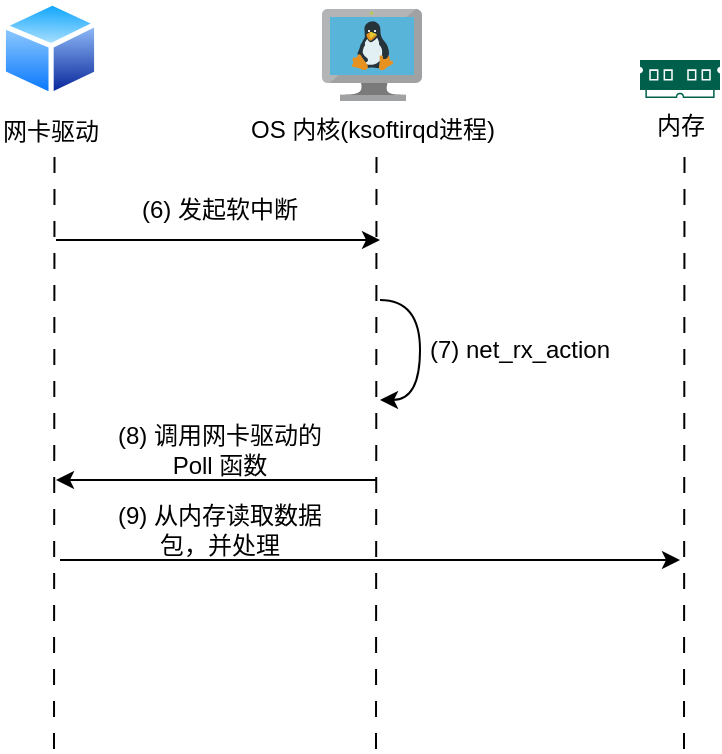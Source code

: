 <mxfile version="28.2.3">
  <diagram name="第 1 页" id="maNNkG_r6z7QPwU_y16h">
    <mxGraphModel dx="136" dy="356" grid="1" gridSize="10" guides="1" tooltips="1" connect="1" arrows="1" fold="1" page="1" pageScale="1" pageWidth="827" pageHeight="1169" math="0" shadow="0">
      <root>
        <mxCell id="0" />
        <mxCell id="1" parent="0" />
        <mxCell id="jV5T9jbEFJ-V-oeCtexK-3" value="OS 内核(ksoftirqd进程)" style="image;sketch=0;aspect=fixed;html=1;points=[];align=center;fontSize=12;image=img/lib/mscae/VM_Linux.svg;" vertex="1" parent="1">
          <mxGeometry x="1191" y="154.5" width="50" height="46" as="geometry" />
        </mxCell>
        <mxCell id="jV5T9jbEFJ-V-oeCtexK-4" value="内存" style="sketch=0;pointerEvents=1;shadow=0;dashed=0;html=1;strokeColor=none;fillColor=#005F4B;labelPosition=center;verticalLabelPosition=bottom;verticalAlign=top;align=center;outlineConnect=0;shape=mxgraph.veeam2.ram;" vertex="1" parent="1">
          <mxGeometry x="1350" y="180" width="40" height="19" as="geometry" />
        </mxCell>
        <mxCell id="jV5T9jbEFJ-V-oeCtexK-11" value="" style="endArrow=none;html=1;rounded=0;dashed=1;dashPattern=8 8;" edge="1" parent="1">
          <mxGeometry width="50" height="50" relative="1" as="geometry">
            <mxPoint x="1372" y="524.5" as="sourcePoint" />
            <mxPoint x="1372.256" y="224.5" as="targetPoint" />
          </mxGeometry>
        </mxCell>
        <mxCell id="jV5T9jbEFJ-V-oeCtexK-14" value="" style="endArrow=none;html=1;rounded=0;dashed=1;dashPattern=8 8;" edge="1" parent="1">
          <mxGeometry width="50" height="50" relative="1" as="geometry">
            <mxPoint x="1218" y="524.5" as="sourcePoint" />
            <mxPoint x="1218.256" y="224.5" as="targetPoint" />
          </mxGeometry>
        </mxCell>
        <mxCell id="jV5T9jbEFJ-V-oeCtexK-19" value="网卡驱动" style="image;aspect=fixed;perimeter=ellipsePerimeter;html=1;align=center;shadow=0;dashed=0;spacingTop=3;image=img/lib/active_directory/generic_node.svg;" vertex="1" parent="1">
          <mxGeometry x="1030" y="150" width="50" height="49" as="geometry" />
        </mxCell>
        <mxCell id="jV5T9jbEFJ-V-oeCtexK-20" value="" style="endArrow=none;html=1;rounded=0;dashed=1;dashPattern=8 8;" edge="1" parent="1">
          <mxGeometry width="50" height="50" relative="1" as="geometry">
            <mxPoint x="1057" y="524.5" as="sourcePoint" />
            <mxPoint x="1057.256" y="224.5" as="targetPoint" />
          </mxGeometry>
        </mxCell>
        <mxCell id="jV5T9jbEFJ-V-oeCtexK-23" value="" style="endArrow=classic;html=1;rounded=0;" edge="1" parent="1">
          <mxGeometry width="50" height="50" relative="1" as="geometry">
            <mxPoint x="1058" y="270" as="sourcePoint" />
            <mxPoint x="1220" y="270" as="targetPoint" />
          </mxGeometry>
        </mxCell>
        <mxCell id="jV5T9jbEFJ-V-oeCtexK-24" value="(6) 发起软中断" style="text;strokeColor=none;align=center;fillColor=none;html=1;verticalAlign=middle;whiteSpace=wrap;rounded=0;" vertex="1" parent="1">
          <mxGeometry x="1080" y="240" width="120" height="30" as="geometry" />
        </mxCell>
        <mxCell id="jV5T9jbEFJ-V-oeCtexK-25" value="" style="endArrow=classic;html=1;rounded=0;edgeStyle=orthogonalEdgeStyle;curved=1;" edge="1" parent="1">
          <mxGeometry width="50" height="50" relative="1" as="geometry">
            <mxPoint x="1220" y="300" as="sourcePoint" />
            <mxPoint x="1220" y="350" as="targetPoint" />
            <Array as="points">
              <mxPoint x="1240" y="300" />
              <mxPoint x="1240" y="350" />
            </Array>
          </mxGeometry>
        </mxCell>
        <mxCell id="jV5T9jbEFJ-V-oeCtexK-26" value="(7) net_rx_action" style="text;strokeColor=none;align=center;fillColor=none;html=1;verticalAlign=middle;whiteSpace=wrap;rounded=0;" vertex="1" parent="1">
          <mxGeometry x="1230" y="310" width="120" height="30" as="geometry" />
        </mxCell>
        <mxCell id="jV5T9jbEFJ-V-oeCtexK-27" value="" style="endArrow=classic;html=1;rounded=0;" edge="1" parent="1">
          <mxGeometry width="50" height="50" relative="1" as="geometry">
            <mxPoint x="1218" y="390" as="sourcePoint" />
            <mxPoint x="1058" y="390" as="targetPoint" />
          </mxGeometry>
        </mxCell>
        <mxCell id="jV5T9jbEFJ-V-oeCtexK-28" value="(8) 调用网卡驱动的 Poll 函数" style="text;strokeColor=none;align=center;fillColor=none;html=1;verticalAlign=middle;whiteSpace=wrap;rounded=0;" vertex="1" parent="1">
          <mxGeometry x="1080" y="360" width="120" height="30" as="geometry" />
        </mxCell>
        <mxCell id="jV5T9jbEFJ-V-oeCtexK-29" value="" style="endArrow=classic;html=1;rounded=0;" edge="1" parent="1">
          <mxGeometry width="50" height="50" relative="1" as="geometry">
            <mxPoint x="1060" y="430" as="sourcePoint" />
            <mxPoint x="1370" y="430" as="targetPoint" />
          </mxGeometry>
        </mxCell>
        <mxCell id="jV5T9jbEFJ-V-oeCtexK-30" value="(9) 从内存读取数据包，并处理" style="text;strokeColor=none;align=center;fillColor=none;html=1;verticalAlign=middle;whiteSpace=wrap;rounded=0;" vertex="1" parent="1">
          <mxGeometry x="1080" y="400" width="120" height="30" as="geometry" />
        </mxCell>
      </root>
    </mxGraphModel>
  </diagram>
</mxfile>
